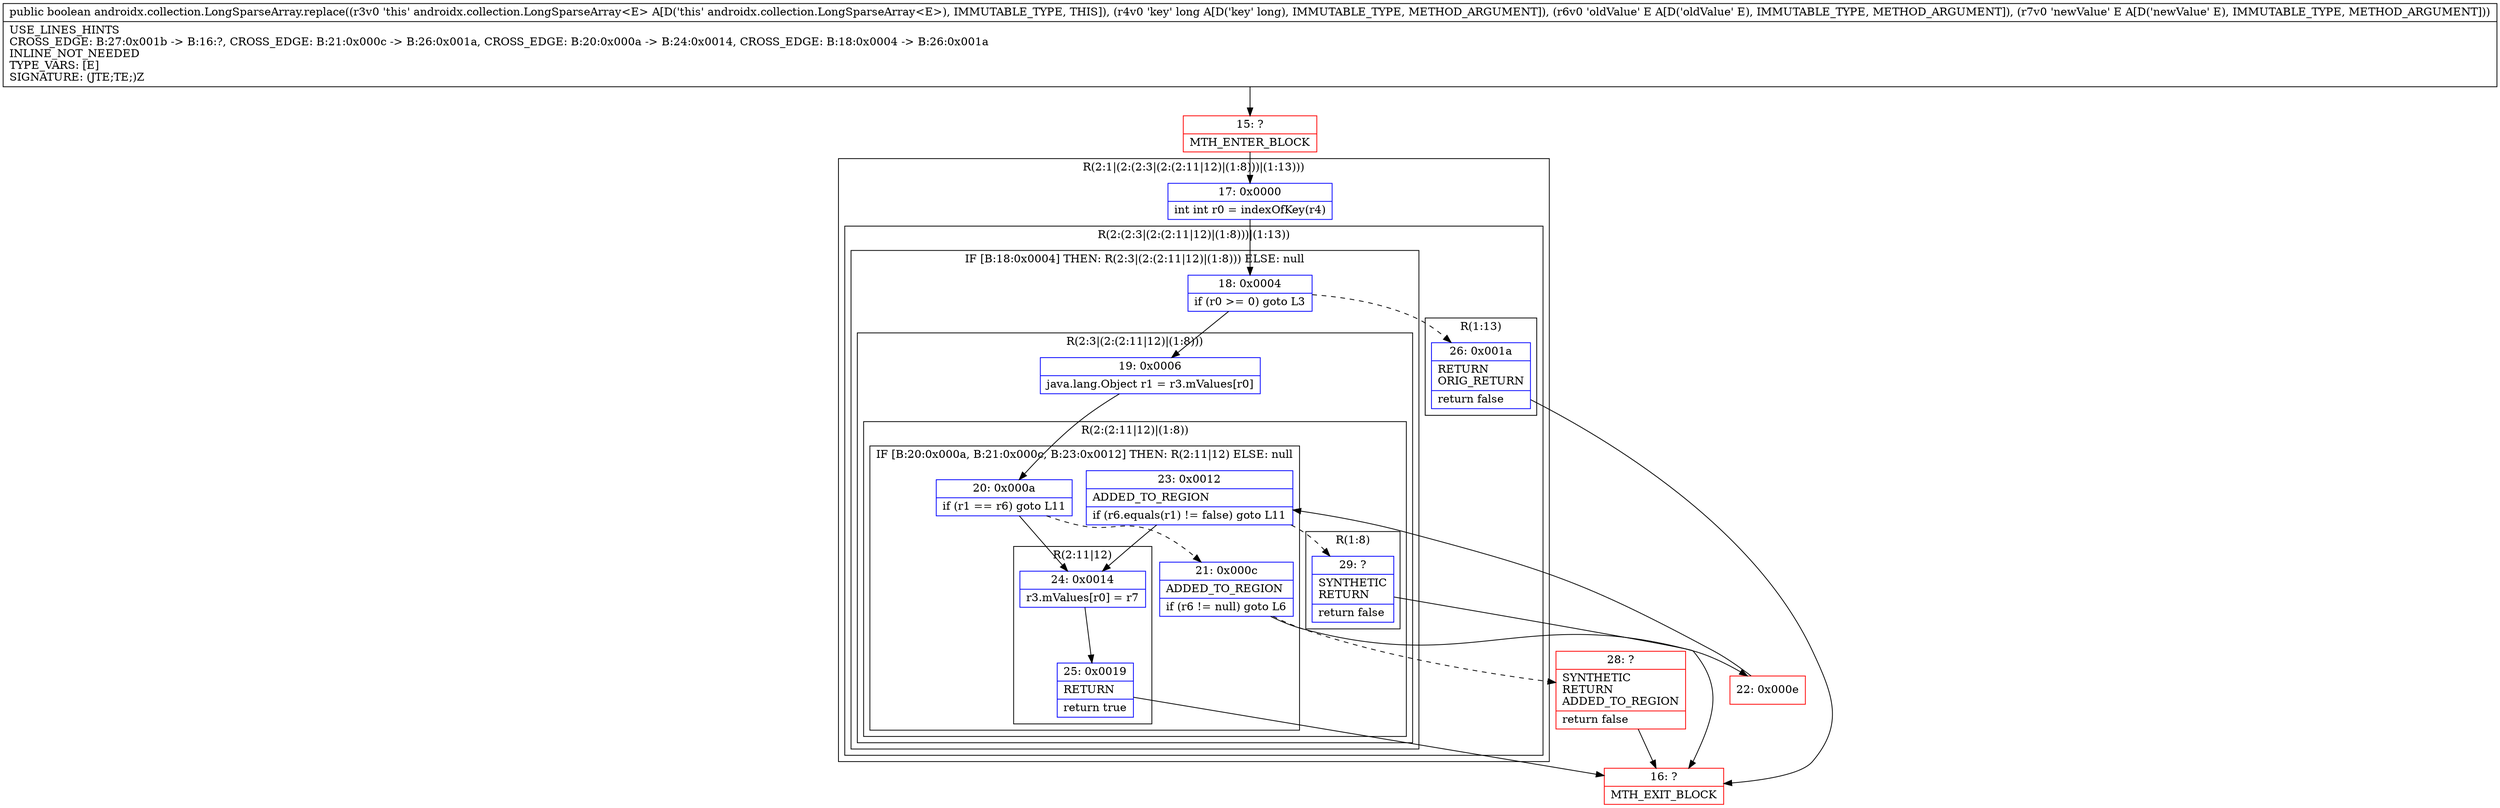 digraph "CFG forandroidx.collection.LongSparseArray.replace(JLjava\/lang\/Object;Ljava\/lang\/Object;)Z" {
subgraph cluster_Region_198036976 {
label = "R(2:1|(2:(2:3|(2:(2:11|12)|(1:8)))|(1:13)))";
node [shape=record,color=blue];
Node_17 [shape=record,label="{17\:\ 0x0000|int int r0 = indexOfKey(r4)\l}"];
subgraph cluster_Region_998725593 {
label = "R(2:(2:3|(2:(2:11|12)|(1:8)))|(1:13))";
node [shape=record,color=blue];
subgraph cluster_IfRegion_521206723 {
label = "IF [B:18:0x0004] THEN: R(2:3|(2:(2:11|12)|(1:8))) ELSE: null";
node [shape=record,color=blue];
Node_18 [shape=record,label="{18\:\ 0x0004|if (r0 \>= 0) goto L3\l}"];
subgraph cluster_Region_840570320 {
label = "R(2:3|(2:(2:11|12)|(1:8)))";
node [shape=record,color=blue];
Node_19 [shape=record,label="{19\:\ 0x0006|java.lang.Object r1 = r3.mValues[r0]\l}"];
subgraph cluster_Region_557980488 {
label = "R(2:(2:11|12)|(1:8))";
node [shape=record,color=blue];
subgraph cluster_IfRegion_804546160 {
label = "IF [B:20:0x000a, B:21:0x000c, B:23:0x0012] THEN: R(2:11|12) ELSE: null";
node [shape=record,color=blue];
Node_20 [shape=record,label="{20\:\ 0x000a|if (r1 == r6) goto L11\l}"];
Node_21 [shape=record,label="{21\:\ 0x000c|ADDED_TO_REGION\l|if (r6 != null) goto L6\l}"];
Node_23 [shape=record,label="{23\:\ 0x0012|ADDED_TO_REGION\l|if (r6.equals(r1) != false) goto L11\l}"];
subgraph cluster_Region_1253281947 {
label = "R(2:11|12)";
node [shape=record,color=blue];
Node_24 [shape=record,label="{24\:\ 0x0014|r3.mValues[r0] = r7\l}"];
Node_25 [shape=record,label="{25\:\ 0x0019|RETURN\l|return true\l}"];
}
}
subgraph cluster_Region_2035153434 {
label = "R(1:8)";
node [shape=record,color=blue];
Node_29 [shape=record,label="{29\:\ ?|SYNTHETIC\lRETURN\l|return false\l}"];
}
}
}
}
subgraph cluster_Region_1070648568 {
label = "R(1:13)";
node [shape=record,color=blue];
Node_26 [shape=record,label="{26\:\ 0x001a|RETURN\lORIG_RETURN\l|return false\l}"];
}
}
}
Node_15 [shape=record,color=red,label="{15\:\ ?|MTH_ENTER_BLOCK\l}"];
Node_22 [shape=record,color=red,label="{22\:\ 0x000e}"];
Node_16 [shape=record,color=red,label="{16\:\ ?|MTH_EXIT_BLOCK\l}"];
Node_28 [shape=record,color=red,label="{28\:\ ?|SYNTHETIC\lRETURN\lADDED_TO_REGION\l|return false\l}"];
MethodNode[shape=record,label="{public boolean androidx.collection.LongSparseArray.replace((r3v0 'this' androidx.collection.LongSparseArray\<E\> A[D('this' androidx.collection.LongSparseArray\<E\>), IMMUTABLE_TYPE, THIS]), (r4v0 'key' long A[D('key' long), IMMUTABLE_TYPE, METHOD_ARGUMENT]), (r6v0 'oldValue' E A[D('oldValue' E), IMMUTABLE_TYPE, METHOD_ARGUMENT]), (r7v0 'newValue' E A[D('newValue' E), IMMUTABLE_TYPE, METHOD_ARGUMENT]))  | USE_LINES_HINTS\lCROSS_EDGE: B:27:0x001b \-\> B:16:?, CROSS_EDGE: B:21:0x000c \-\> B:26:0x001a, CROSS_EDGE: B:20:0x000a \-\> B:24:0x0014, CROSS_EDGE: B:18:0x0004 \-\> B:26:0x001a\lINLINE_NOT_NEEDED\lTYPE_VARS: [E]\lSIGNATURE: (JTE;TE;)Z\l}"];
MethodNode -> Node_15;Node_17 -> Node_18;
Node_18 -> Node_19;
Node_18 -> Node_26[style=dashed];
Node_19 -> Node_20;
Node_20 -> Node_21[style=dashed];
Node_20 -> Node_24;
Node_21 -> Node_22;
Node_21 -> Node_28[style=dashed];
Node_23 -> Node_24;
Node_23 -> Node_29[style=dashed];
Node_24 -> Node_25;
Node_25 -> Node_16;
Node_29 -> Node_16;
Node_26 -> Node_16;
Node_15 -> Node_17;
Node_22 -> Node_23;
Node_28 -> Node_16;
}

